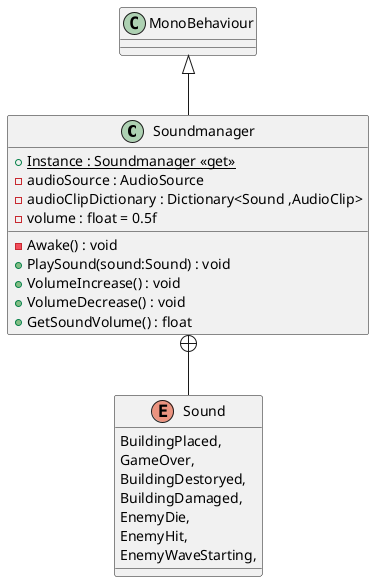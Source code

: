 @startuml
class Soundmanager {
    + {static} Instance : Soundmanager <<get>>
    - audioSource : AudioSource
    - audioClipDictionary : Dictionary<Sound ,AudioClip>
    - volume : float = 0.5f
    - Awake() : void
    + PlaySound(sound:Sound) : void
    + VolumeIncrease() : void
    + VolumeDecrease() : void
    + GetSoundVolume() : float
}
enum Sound {
    BuildingPlaced,
    GameOver,
    BuildingDestoryed,
    BuildingDamaged,
    EnemyDie,
    EnemyHit,
    EnemyWaveStarting,
}
MonoBehaviour <|-- Soundmanager
Soundmanager +-- Sound
@enduml
